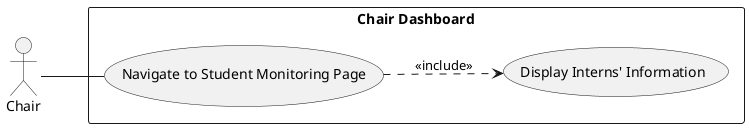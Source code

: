 @startuml chairdashboard_use_case_diagram

left to right direction

actor Chair as User

rectangle "Chair Dashboard" {
  usecase UC1 as "Navigate to Student Monitoring Page"
  usecase "Display Interns' Information" as UC2
}
User -- UC1
UC1 ..> UC2 : <<include>>
@enduml

